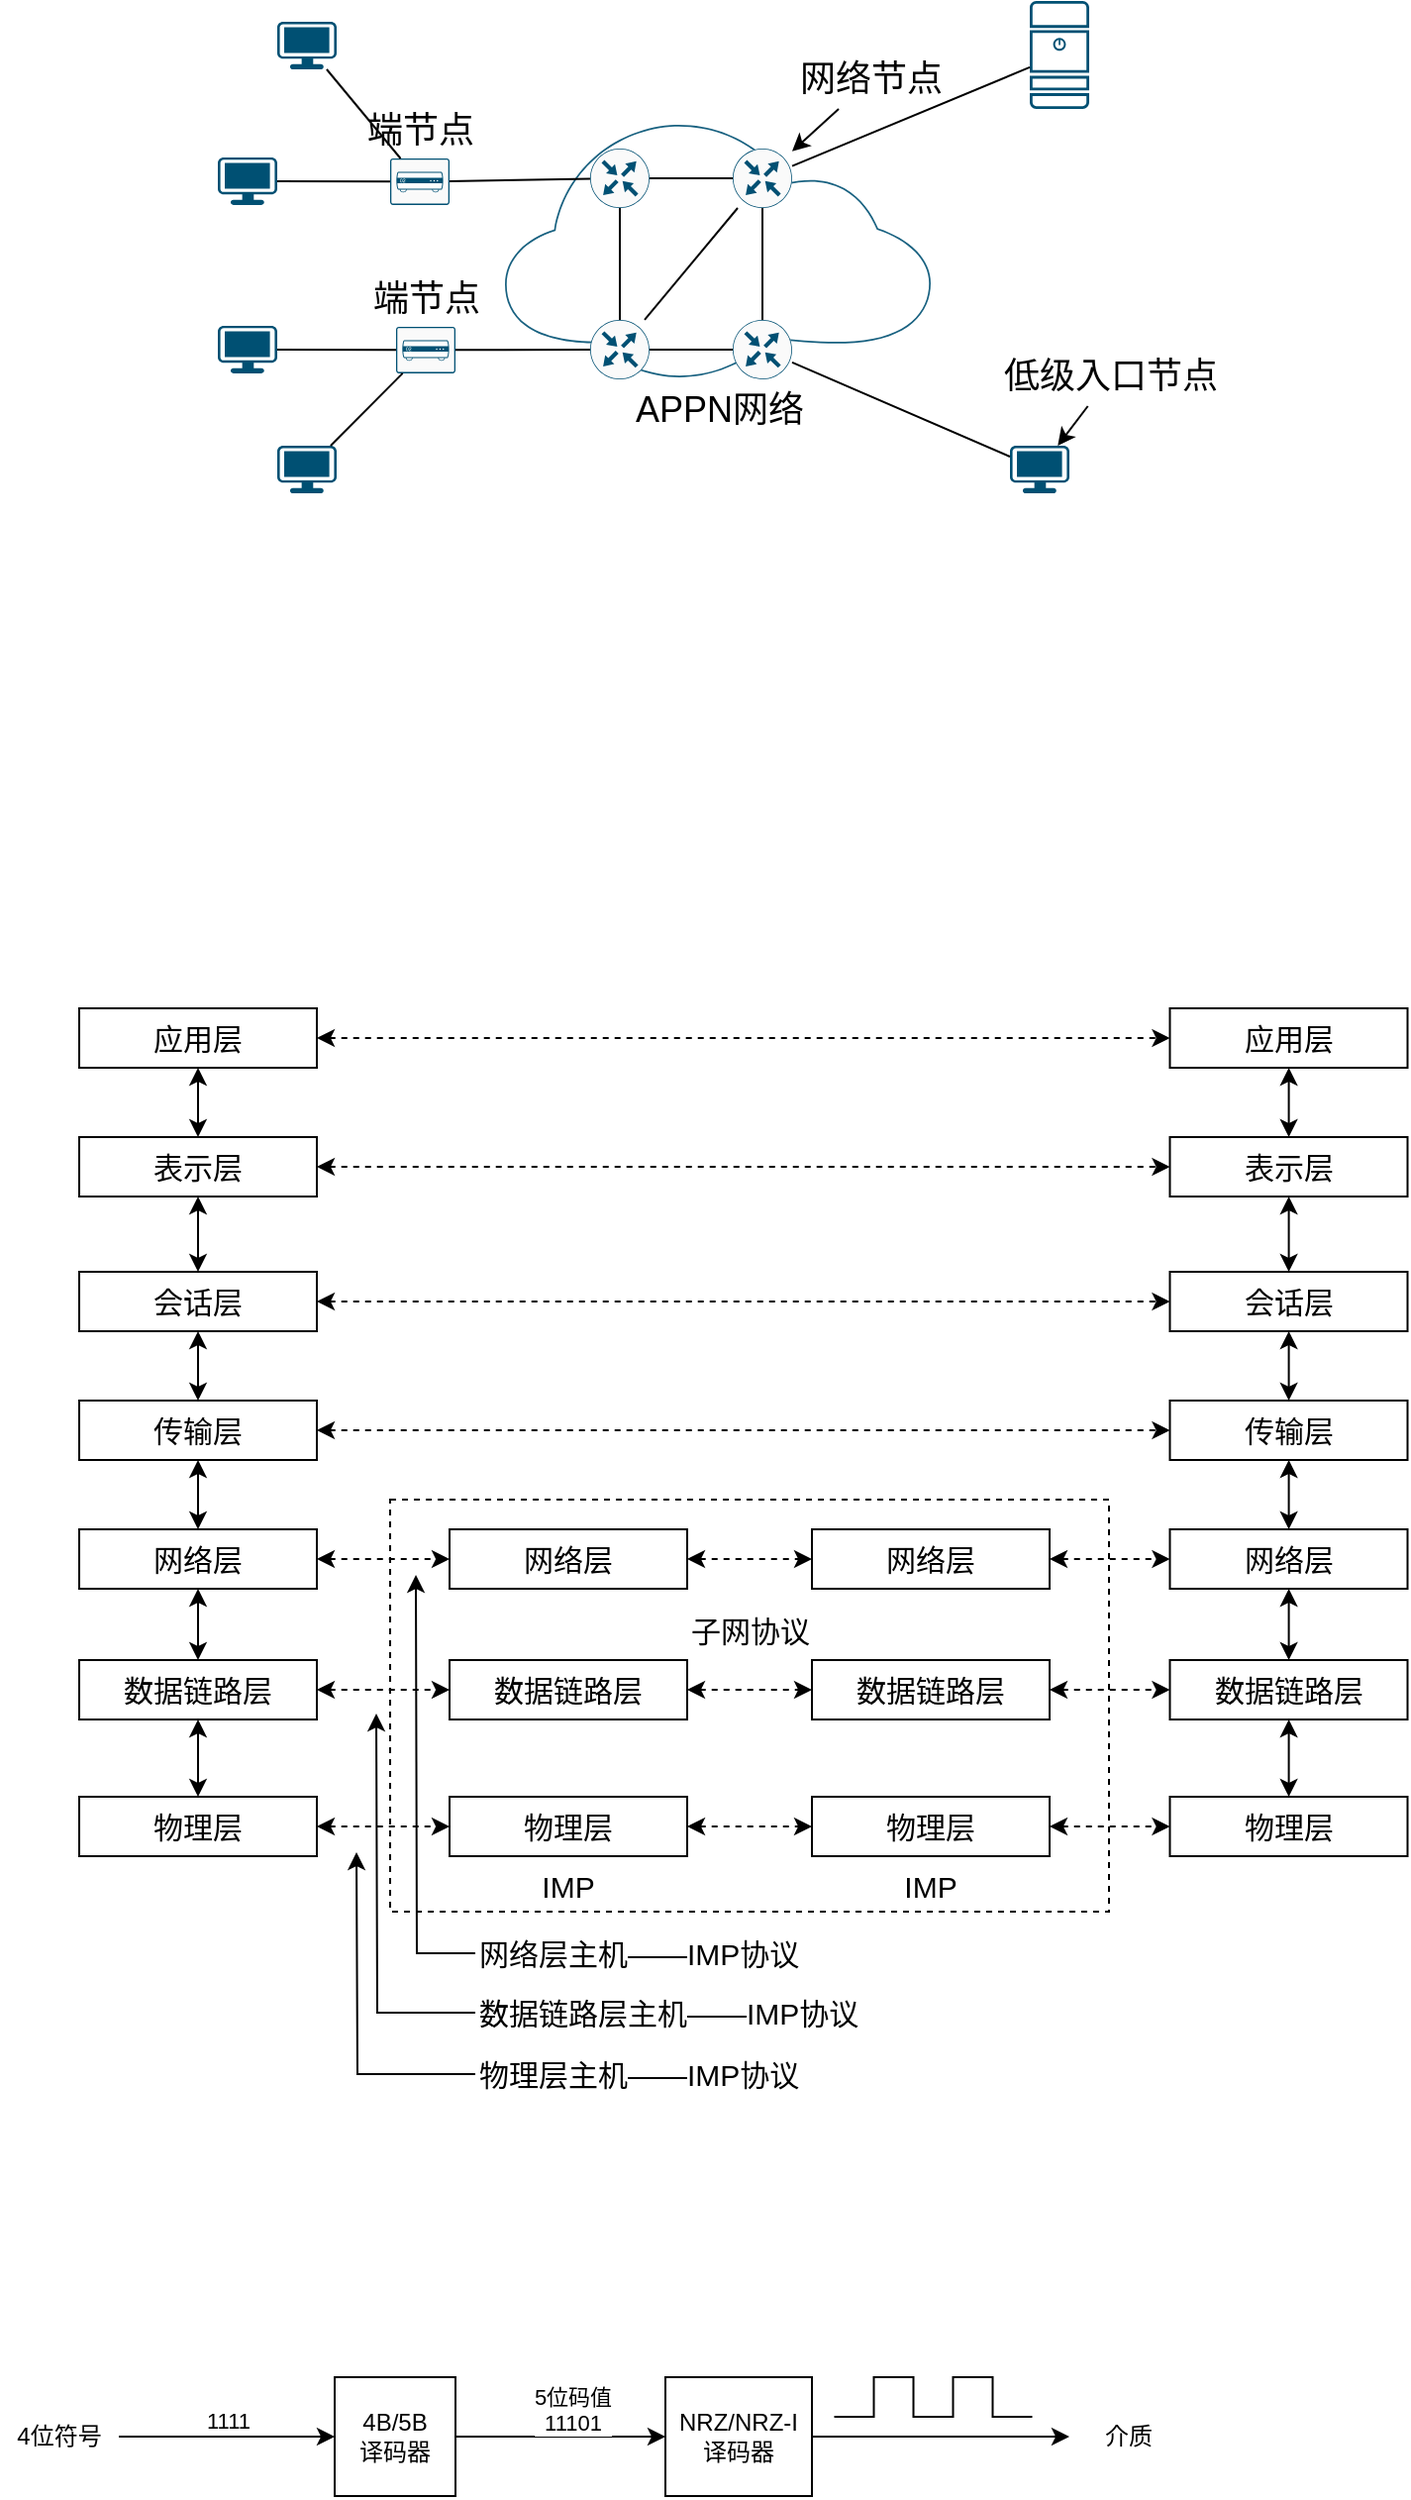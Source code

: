 <mxfile version="24.3.0" type="github">
  <diagram name="第 1 页" id="S_mht7xTaztyxqpTUcof">
    <mxGraphModel dx="1426" dy="793" grid="1" gridSize="10" guides="1" tooltips="1" connect="1" arrows="1" fold="1" page="1" pageScale="1" pageWidth="827" pageHeight="1169" math="0" shadow="0">
      <root>
        <mxCell id="0" />
        <mxCell id="1" parent="0" />
        <mxCell id="uHmtxuGX4nfNJGAG64Zc-79" value="" style="rounded=0;whiteSpace=wrap;html=1;fillColor=none;labelPosition=center;verticalLabelPosition=middle;align=center;verticalAlign=middle;dashed=1;fontSize=15;" parent="1" vertex="1">
          <mxGeometry x="247" y="802" width="363" height="208" as="geometry" />
        </mxCell>
        <mxCell id="uHmtxuGX4nfNJGAG64Zc-5" value="APPN网络" style="points=[[0,0.64,0],[0.2,0.15,0],[0.4,0.01,0],[0.79,0.25,0],[1,0.65,0],[0.8,0.86,0],[0.41,1,0],[0.16,0.86,0]];verticalLabelPosition=bottom;sketch=0;html=1;verticalAlign=top;aspect=fixed;align=center;pointerEvents=1;shape=mxgraph.cisco19.cloud;fillColor=#186180;strokeColor=none;fontSize=18;" parent="1" vertex="1">
          <mxGeometry x="305" y="106.45" width="215" height="129" as="geometry" />
        </mxCell>
        <mxCell id="uHmtxuGX4nfNJGAG64Zc-6" value="" style="points=[[0.03,0.03,0],[0.5,0,0],[0.97,0.03,0],[1,0.4,0],[0.97,0.745,0],[0.5,1,0],[0.03,0.745,0],[0,0.4,0]];verticalLabelPosition=bottom;sketch=0;html=1;verticalAlign=top;aspect=fixed;align=center;pointerEvents=1;shape=mxgraph.cisco19.workstation;fillColor=#005073;strokeColor=none;" parent="1" vertex="1">
          <mxGeometry x="190" y="56" width="30" height="24" as="geometry" />
        </mxCell>
        <mxCell id="uHmtxuGX4nfNJGAG64Zc-7" value="" style="points=[[0.03,0.03,0],[0.5,0,0],[0.97,0.03,0],[1,0.4,0],[0.97,0.745,0],[0.5,1,0],[0.03,0.745,0],[0,0.4,0]];verticalLabelPosition=bottom;sketch=0;html=1;verticalAlign=top;aspect=fixed;align=center;pointerEvents=1;shape=mxgraph.cisco19.workstation;fillColor=#005073;strokeColor=none;" parent="1" vertex="1">
          <mxGeometry x="160" y="124.45" width="30" height="24" as="geometry" />
        </mxCell>
        <mxCell id="uHmtxuGX4nfNJGAG64Zc-8" value="" style="sketch=0;points=[[0.5,0,0],[1,0.5,0],[0.5,1,0],[0,0.5,0],[0.145,0.145,0],[0.856,0.145,0],[0.855,0.856,0],[0.145,0.855,0]];verticalLabelPosition=bottom;html=1;verticalAlign=top;aspect=fixed;align=center;pointerEvents=1;shape=mxgraph.cisco19.rect;prIcon=router;fillColor=#FAFAFA;strokeColor=#005073;" parent="1" vertex="1">
          <mxGeometry x="348" y="120" width="30" height="30" as="geometry" />
        </mxCell>
        <mxCell id="uHmtxuGX4nfNJGAG64Zc-9" value="" style="sketch=0;points=[[0.5,0,0],[1,0.5,0],[0.5,1,0],[0,0.5,0],[0.145,0.145,0],[0.856,0.145,0],[0.855,0.856,0],[0.145,0.855,0]];verticalLabelPosition=bottom;html=1;verticalAlign=top;aspect=fixed;align=center;pointerEvents=1;shape=mxgraph.cisco19.rect;prIcon=router;fillColor=#FAFAFA;strokeColor=#005073;" parent="1" vertex="1">
          <mxGeometry x="348" y="206.45" width="30" height="30" as="geometry" />
        </mxCell>
        <mxCell id="uHmtxuGX4nfNJGAG64Zc-10" value="" style="sketch=0;points=[[0.5,0,0],[1,0.5,0],[0.5,1,0],[0,0.5,0],[0.145,0.145,0],[0.856,0.145,0],[0.855,0.856,0],[0.145,0.855,0]];verticalLabelPosition=bottom;html=1;verticalAlign=top;aspect=fixed;align=center;pointerEvents=1;shape=mxgraph.cisco19.rect;prIcon=router;fillColor=#FAFAFA;strokeColor=#005073;" parent="1" vertex="1">
          <mxGeometry x="420" y="120" width="30" height="30" as="geometry" />
        </mxCell>
        <mxCell id="uHmtxuGX4nfNJGAG64Zc-11" value="" style="sketch=0;points=[[0.5,0,0],[1,0.5,0],[0.5,1,0],[0,0.5,0],[0.145,0.145,0],[0.856,0.145,0],[0.855,0.856,0],[0.145,0.855,0]];verticalLabelPosition=bottom;html=1;verticalAlign=top;aspect=fixed;align=center;pointerEvents=1;shape=mxgraph.cisco19.rect;prIcon=router;fillColor=#FAFAFA;strokeColor=#005073;" parent="1" vertex="1">
          <mxGeometry x="420" y="206.45" width="30" height="30" as="geometry" />
        </mxCell>
        <mxCell id="uHmtxuGX4nfNJGAG64Zc-12" value="" style="sketch=0;points=[[0.015,0.015,0],[0.985,0.015,0],[0.985,0.985,0],[0.015,0.985,0],[0.25,0,0],[0.5,0,0],[0.75,0,0],[1,0.25,0],[1,0.5,0],[1,0.75,0],[0.75,1,0],[0.5,1,0],[0.25,1,0],[0,0.75,0],[0,0.5,0],[0,0.25,0]];verticalLabelPosition=bottom;html=1;verticalAlign=top;aspect=fixed;align=center;pointerEvents=1;shape=mxgraph.cisco19.server;fillColor=#005073;strokeColor=none;" parent="1" vertex="1">
          <mxGeometry x="570" y="45.46" width="30" height="54.54" as="geometry" />
        </mxCell>
        <mxCell id="uHmtxuGX4nfNJGAG64Zc-13" value="&lt;font style=&quot;font-size: 18px;&quot;&gt;端节点&lt;/font&gt;" style="sketch=0;points=[[0.015,0.015,0],[0.985,0.015,0],[0.985,0.985,0],[0.015,0.985,0],[0.25,0,0],[0.5,0,0],[0.75,0,0],[1,0.25,0],[1,0.5,0],[1,0.75,0],[0.75,1,0],[0.5,1,0],[0.25,1,0],[0,0.75,0],[0,0.5,0],[0,0.25,0]];verticalLabelPosition=top;html=1;verticalAlign=bottom;aspect=fixed;align=center;pointerEvents=1;shape=mxgraph.cisco19.rect;prIcon=set_top;fillColor=#FAFAFA;strokeColor=#005073;labelPosition=center;" parent="1" vertex="1">
          <mxGeometry x="247" y="125" width="30" height="23.45" as="geometry" />
        </mxCell>
        <mxCell id="uHmtxuGX4nfNJGAG64Zc-14" value="端节点" style="sketch=0;points=[[0.015,0.015,0],[0.985,0.015,0],[0.985,0.985,0],[0.015,0.985,0],[0.25,0,0],[0.5,0,0],[0.75,0,0],[1,0.25,0],[1,0.5,0],[1,0.75,0],[0.75,1,0],[0.5,1,0],[0.25,1,0],[0,0.75,0],[0,0.5,0],[0,0.25,0]];verticalLabelPosition=top;html=1;verticalAlign=bottom;aspect=fixed;align=center;pointerEvents=1;shape=mxgraph.cisco19.rect;prIcon=set_top;fillColor=#FAFAFA;strokeColor=#005073;labelPosition=center;fontSize=18;" parent="1" vertex="1">
          <mxGeometry x="250" y="210" width="30" height="23.45" as="geometry" />
        </mxCell>
        <mxCell id="uHmtxuGX4nfNJGAG64Zc-15" value="" style="points=[[0.03,0.03,0],[0.5,0,0],[0.97,0.03,0],[1,0.4,0],[0.97,0.745,0],[0.5,1,0],[0.03,0.745,0],[0,0.4,0]];verticalLabelPosition=bottom;sketch=0;html=1;verticalAlign=top;aspect=fixed;align=center;pointerEvents=1;shape=mxgraph.cisco19.workstation;fillColor=#005073;strokeColor=none;" parent="1" vertex="1">
          <mxGeometry x="190" y="270" width="30" height="24" as="geometry" />
        </mxCell>
        <mxCell id="uHmtxuGX4nfNJGAG64Zc-16" value="" style="points=[[0.03,0.03,0],[0.5,0,0],[0.97,0.03,0],[1,0.4,0],[0.97,0.745,0],[0.5,1,0],[0.03,0.745,0],[0,0.4,0]];verticalLabelPosition=bottom;sketch=0;html=1;verticalAlign=top;aspect=fixed;align=center;pointerEvents=1;shape=mxgraph.cisco19.workstation;fillColor=#005073;strokeColor=none;" parent="1" vertex="1">
          <mxGeometry x="160" y="209.45" width="30" height="24" as="geometry" />
        </mxCell>
        <mxCell id="uHmtxuGX4nfNJGAG64Zc-17" value="" style="points=[[0.03,0.03,0],[0.5,0,0],[0.97,0.03,0],[1,0.4,0],[0.97,0.745,0],[0.5,1,0],[0.03,0.745,0],[0,0.4,0]];verticalLabelPosition=bottom;sketch=0;html=1;verticalAlign=top;aspect=fixed;align=center;pointerEvents=1;shape=mxgraph.cisco19.workstation;fillColor=#005073;strokeColor=none;" parent="1" vertex="1">
          <mxGeometry x="560" y="270" width="30" height="24" as="geometry" />
        </mxCell>
        <mxCell id="uHmtxuGX4nfNJGAG64Zc-19" value="" style="endArrow=none;html=1;rounded=0;" parent="1" source="uHmtxuGX4nfNJGAG64Zc-11" target="uHmtxuGX4nfNJGAG64Zc-17" edge="1">
          <mxGeometry width="50" height="50" relative="1" as="geometry">
            <mxPoint x="617" y="410" as="sourcePoint" />
            <mxPoint x="667" y="360" as="targetPoint" />
          </mxGeometry>
        </mxCell>
        <mxCell id="uHmtxuGX4nfNJGAG64Zc-20" value="" style="endArrow=none;html=1;rounded=0;" parent="1" source="uHmtxuGX4nfNJGAG64Zc-9" target="uHmtxuGX4nfNJGAG64Zc-8" edge="1">
          <mxGeometry width="50" height="50" relative="1" as="geometry">
            <mxPoint x="397" y="270" as="sourcePoint" />
            <mxPoint x="447" y="220" as="targetPoint" />
          </mxGeometry>
        </mxCell>
        <mxCell id="uHmtxuGX4nfNJGAG64Zc-22" value="" style="endArrow=none;html=1;rounded=0;" parent="1" source="uHmtxuGX4nfNJGAG64Zc-8" target="uHmtxuGX4nfNJGAG64Zc-10" edge="1">
          <mxGeometry width="50" height="50" relative="1" as="geometry">
            <mxPoint x="397" y="270" as="sourcePoint" />
            <mxPoint x="447" y="220" as="targetPoint" />
          </mxGeometry>
        </mxCell>
        <mxCell id="uHmtxuGX4nfNJGAG64Zc-23" value="" style="endArrow=none;html=1;rounded=0;" parent="1" source="uHmtxuGX4nfNJGAG64Zc-10" target="uHmtxuGX4nfNJGAG64Zc-11" edge="1">
          <mxGeometry width="50" height="50" relative="1" as="geometry">
            <mxPoint x="397" y="270" as="sourcePoint" />
            <mxPoint x="447" y="220" as="targetPoint" />
          </mxGeometry>
        </mxCell>
        <mxCell id="uHmtxuGX4nfNJGAG64Zc-24" value="" style="endArrow=none;html=1;rounded=0;" parent="1" source="uHmtxuGX4nfNJGAG64Zc-9" target="uHmtxuGX4nfNJGAG64Zc-10" edge="1">
          <mxGeometry width="50" height="50" relative="1" as="geometry">
            <mxPoint x="397" y="270" as="sourcePoint" />
            <mxPoint x="447" y="220" as="targetPoint" />
          </mxGeometry>
        </mxCell>
        <mxCell id="uHmtxuGX4nfNJGAG64Zc-25" value="" style="endArrow=none;html=1;rounded=0;" parent="1" source="uHmtxuGX4nfNJGAG64Zc-9" target="uHmtxuGX4nfNJGAG64Zc-11" edge="1">
          <mxGeometry width="50" height="50" relative="1" as="geometry">
            <mxPoint x="397" y="270" as="sourcePoint" />
            <mxPoint x="447" y="220" as="targetPoint" />
          </mxGeometry>
        </mxCell>
        <mxCell id="uHmtxuGX4nfNJGAG64Zc-26" value="" style="endArrow=none;html=1;rounded=0;" parent="1" source="uHmtxuGX4nfNJGAG64Zc-13" target="uHmtxuGX4nfNJGAG64Zc-8" edge="1">
          <mxGeometry width="50" height="50" relative="1" as="geometry">
            <mxPoint x="397" y="270" as="sourcePoint" />
            <mxPoint x="447" y="220" as="targetPoint" />
          </mxGeometry>
        </mxCell>
        <mxCell id="uHmtxuGX4nfNJGAG64Zc-27" value="" style="endArrow=none;html=1;rounded=0;" parent="1" source="uHmtxuGX4nfNJGAG64Zc-14" target="uHmtxuGX4nfNJGAG64Zc-9" edge="1">
          <mxGeometry width="50" height="50" relative="1" as="geometry">
            <mxPoint x="397" y="270" as="sourcePoint" />
            <mxPoint x="447" y="220" as="targetPoint" />
          </mxGeometry>
        </mxCell>
        <mxCell id="uHmtxuGX4nfNJGAG64Zc-28" value="" style="endArrow=none;html=1;rounded=0;" parent="1" source="uHmtxuGX4nfNJGAG64Zc-12" target="uHmtxuGX4nfNJGAG64Zc-10" edge="1">
          <mxGeometry width="50" height="50" relative="1" as="geometry">
            <mxPoint x="397" y="270" as="sourcePoint" />
            <mxPoint x="447" y="220" as="targetPoint" />
          </mxGeometry>
        </mxCell>
        <mxCell id="uHmtxuGX4nfNJGAG64Zc-29" value="" style="endArrow=none;html=1;rounded=0;" parent="1" source="uHmtxuGX4nfNJGAG64Zc-16" target="uHmtxuGX4nfNJGAG64Zc-14" edge="1">
          <mxGeometry width="50" height="50" relative="1" as="geometry">
            <mxPoint x="397" y="270" as="sourcePoint" />
            <mxPoint x="447" y="220" as="targetPoint" />
          </mxGeometry>
        </mxCell>
        <mxCell id="uHmtxuGX4nfNJGAG64Zc-30" value="" style="endArrow=none;html=1;rounded=0;" parent="1" source="uHmtxuGX4nfNJGAG64Zc-15" target="uHmtxuGX4nfNJGAG64Zc-14" edge="1">
          <mxGeometry width="50" height="50" relative="1" as="geometry">
            <mxPoint x="397" y="270" as="sourcePoint" />
            <mxPoint x="447" y="220" as="targetPoint" />
          </mxGeometry>
        </mxCell>
        <mxCell id="uHmtxuGX4nfNJGAG64Zc-31" value="" style="endArrow=none;html=1;rounded=0;" parent="1" source="uHmtxuGX4nfNJGAG64Zc-7" target="uHmtxuGX4nfNJGAG64Zc-13" edge="1">
          <mxGeometry width="50" height="50" relative="1" as="geometry">
            <mxPoint x="397" y="270" as="sourcePoint" />
            <mxPoint x="447" y="220" as="targetPoint" />
          </mxGeometry>
        </mxCell>
        <mxCell id="uHmtxuGX4nfNJGAG64Zc-32" value="" style="endArrow=none;html=1;rounded=0;" parent="1" source="uHmtxuGX4nfNJGAG64Zc-6" target="uHmtxuGX4nfNJGAG64Zc-13" edge="1">
          <mxGeometry width="50" height="50" relative="1" as="geometry">
            <mxPoint x="397" y="270" as="sourcePoint" />
            <mxPoint x="447" y="220" as="targetPoint" />
          </mxGeometry>
        </mxCell>
        <mxCell id="uHmtxuGX4nfNJGAG64Zc-33" value="" style="endArrow=classic;html=1;rounded=0;" parent="1" source="uHmtxuGX4nfNJGAG64Zc-36" target="uHmtxuGX4nfNJGAG64Zc-17" edge="1">
          <mxGeometry width="50" height="50" relative="1" as="geometry">
            <mxPoint x="575.25" y="210" as="sourcePoint" />
            <mxPoint x="621.25" y="140" as="targetPoint" />
          </mxGeometry>
        </mxCell>
        <mxCell id="uHmtxuGX4nfNJGAG64Zc-36" value="&lt;span style=&quot;font-size: 18px; text-wrap: nowrap; background-color: rgb(255, 255, 255);&quot;&gt;低级入口节点&lt;/span&gt;" style="text;html=1;align=center;verticalAlign=middle;whiteSpace=wrap;rounded=0;fontSize=18;" parent="1" vertex="1">
          <mxGeometry x="580.75" y="220" width="60" height="30" as="geometry" />
        </mxCell>
        <mxCell id="uHmtxuGX4nfNJGAG64Zc-37" value="" style="endArrow=classic;html=1;rounded=0;" parent="1" source="uHmtxuGX4nfNJGAG64Zc-38" target="uHmtxuGX4nfNJGAG64Zc-10" edge="1">
          <mxGeometry width="50" height="50" relative="1" as="geometry">
            <mxPoint x="532.25" y="120" as="sourcePoint" />
            <mxPoint x="542.25" y="180" as="targetPoint" />
          </mxGeometry>
        </mxCell>
        <mxCell id="uHmtxuGX4nfNJGAG64Zc-38" value="&lt;span style=&quot;font-size: 18px; text-wrap: nowrap; background-color: rgb(255, 255, 255);&quot;&gt;网络节点&lt;/span&gt;" style="text;html=1;align=center;verticalAlign=middle;whiteSpace=wrap;rounded=0;fontSize=18;" parent="1" vertex="1">
          <mxGeometry x="460" y="70" width="60" height="30" as="geometry" />
        </mxCell>
        <mxCell id="uHmtxuGX4nfNJGAG64Zc-47" style="edgeStyle=orthogonalEdgeStyle;rounded=0;orthogonalLoop=1;jettySize=auto;html=1;startArrow=classic;startFill=1;fontSize=15;" parent="1" source="uHmtxuGX4nfNJGAG64Zc-40" target="uHmtxuGX4nfNJGAG64Zc-46" edge="1">
          <mxGeometry relative="1" as="geometry" />
        </mxCell>
        <mxCell id="uHmtxuGX4nfNJGAG64Zc-68" style="edgeStyle=orthogonalEdgeStyle;rounded=0;orthogonalLoop=1;jettySize=auto;html=1;dashed=1;startArrow=classic;startFill=1;fontSize=15;" parent="1" source="uHmtxuGX4nfNJGAG64Zc-40" target="uHmtxuGX4nfNJGAG64Zc-55" edge="1">
          <mxGeometry relative="1" as="geometry" />
        </mxCell>
        <mxCell id="uHmtxuGX4nfNJGAG64Zc-40" value="应用层" style="rounded=0;whiteSpace=wrap;html=1;fontSize=15;" parent="1" vertex="1">
          <mxGeometry x="90" y="554" width="120" height="30" as="geometry" />
        </mxCell>
        <mxCell id="uHmtxuGX4nfNJGAG64Zc-83" style="edgeStyle=orthogonalEdgeStyle;rounded=0;orthogonalLoop=1;jettySize=auto;html=1;dashed=1;startArrow=classic;startFill=1;fontSize=15;" parent="1" source="uHmtxuGX4nfNJGAG64Zc-41" target="uHmtxuGX4nfNJGAG64Zc-77" edge="1">
          <mxGeometry relative="1" as="geometry" />
        </mxCell>
        <mxCell id="uHmtxuGX4nfNJGAG64Zc-41" value="物理层" style="rounded=0;whiteSpace=wrap;html=1;fontSize=15;" parent="1" vertex="1">
          <mxGeometry x="90" y="952" width="120" height="30" as="geometry" />
        </mxCell>
        <mxCell id="uHmtxuGX4nfNJGAG64Zc-52" style="edgeStyle=orthogonalEdgeStyle;rounded=0;orthogonalLoop=1;jettySize=auto;html=1;startArrow=classic;startFill=1;fontSize=15;" parent="1" source="uHmtxuGX4nfNJGAG64Zc-42" target="uHmtxuGX4nfNJGAG64Zc-41" edge="1">
          <mxGeometry relative="1" as="geometry" />
        </mxCell>
        <mxCell id="uHmtxuGX4nfNJGAG64Zc-80" style="edgeStyle=orthogonalEdgeStyle;rounded=0;orthogonalLoop=1;jettySize=auto;html=1;dashed=1;startArrow=classic;startFill=1;fontSize=15;" parent="1" source="uHmtxuGX4nfNJGAG64Zc-42" target="uHmtxuGX4nfNJGAG64Zc-75" edge="1">
          <mxGeometry relative="1" as="geometry" />
        </mxCell>
        <mxCell id="uHmtxuGX4nfNJGAG64Zc-42" value="数据链路层" style="rounded=0;whiteSpace=wrap;html=1;fontSize=15;" parent="1" vertex="1">
          <mxGeometry x="90" y="883" width="120" height="30" as="geometry" />
        </mxCell>
        <mxCell id="uHmtxuGX4nfNJGAG64Zc-51" style="edgeStyle=orthogonalEdgeStyle;rounded=0;orthogonalLoop=1;jettySize=auto;html=1;startArrow=classic;startFill=1;fontSize=15;" parent="1" source="uHmtxuGX4nfNJGAG64Zc-43" target="uHmtxuGX4nfNJGAG64Zc-42" edge="1">
          <mxGeometry relative="1" as="geometry" />
        </mxCell>
        <mxCell id="uHmtxuGX4nfNJGAG64Zc-86" value="" style="edgeStyle=orthogonalEdgeStyle;rounded=0;orthogonalLoop=1;jettySize=auto;html=1;dashed=1;startArrow=classic;startFill=1;fontSize=15;" parent="1" source="uHmtxuGX4nfNJGAG64Zc-43" target="uHmtxuGX4nfNJGAG64Zc-73" edge="1">
          <mxGeometry relative="1" as="geometry" />
        </mxCell>
        <mxCell id="uHmtxuGX4nfNJGAG64Zc-43" value="网络层" style="rounded=0;whiteSpace=wrap;html=1;fontSize=15;" parent="1" vertex="1">
          <mxGeometry x="90" y="817" width="120" height="30" as="geometry" />
        </mxCell>
        <mxCell id="uHmtxuGX4nfNJGAG64Zc-49" style="edgeStyle=orthogonalEdgeStyle;rounded=0;orthogonalLoop=1;jettySize=auto;html=1;startArrow=classic;startFill=1;fontSize=15;" parent="1" source="uHmtxuGX4nfNJGAG64Zc-44" target="uHmtxuGX4nfNJGAG64Zc-45" edge="1">
          <mxGeometry relative="1" as="geometry" />
        </mxCell>
        <mxCell id="uHmtxuGX4nfNJGAG64Zc-50" style="edgeStyle=orthogonalEdgeStyle;rounded=0;orthogonalLoop=1;jettySize=auto;html=1;startArrow=classic;startFill=1;fontSize=15;" parent="1" source="uHmtxuGX4nfNJGAG64Zc-44" target="uHmtxuGX4nfNJGAG64Zc-43" edge="1">
          <mxGeometry relative="1" as="geometry" />
        </mxCell>
        <mxCell id="uHmtxuGX4nfNJGAG64Zc-71" style="edgeStyle=orthogonalEdgeStyle;rounded=0;orthogonalLoop=1;jettySize=auto;html=1;dashed=1;startArrow=classic;startFill=1;fontSize=15;" parent="1" source="uHmtxuGX4nfNJGAG64Zc-44" target="uHmtxuGX4nfNJGAG64Zc-63" edge="1">
          <mxGeometry relative="1" as="geometry" />
        </mxCell>
        <mxCell id="uHmtxuGX4nfNJGAG64Zc-44" value="传输层" style="rounded=0;whiteSpace=wrap;html=1;fontSize=15;" parent="1" vertex="1">
          <mxGeometry x="90" y="752" width="120" height="30" as="geometry" />
        </mxCell>
        <mxCell id="uHmtxuGX4nfNJGAG64Zc-70" style="edgeStyle=orthogonalEdgeStyle;rounded=0;orthogonalLoop=1;jettySize=auto;html=1;dashed=1;startArrow=classic;startFill=1;fontSize=15;" parent="1" source="uHmtxuGX4nfNJGAG64Zc-45" target="uHmtxuGX4nfNJGAG64Zc-64" edge="1">
          <mxGeometry relative="1" as="geometry" />
        </mxCell>
        <mxCell id="uHmtxuGX4nfNJGAG64Zc-45" value="会话层" style="rounded=0;whiteSpace=wrap;html=1;fontSize=15;" parent="1" vertex="1">
          <mxGeometry x="90" y="687" width="120" height="30" as="geometry" />
        </mxCell>
        <mxCell id="uHmtxuGX4nfNJGAG64Zc-48" style="edgeStyle=orthogonalEdgeStyle;rounded=0;orthogonalLoop=1;jettySize=auto;html=1;startArrow=classic;startFill=1;fontSize=15;" parent="1" source="uHmtxuGX4nfNJGAG64Zc-46" target="uHmtxuGX4nfNJGAG64Zc-45" edge="1">
          <mxGeometry relative="1" as="geometry" />
        </mxCell>
        <mxCell id="uHmtxuGX4nfNJGAG64Zc-69" style="edgeStyle=orthogonalEdgeStyle;rounded=0;orthogonalLoop=1;jettySize=auto;html=1;dashed=1;startArrow=classic;startFill=1;fontSize=15;" parent="1" source="uHmtxuGX4nfNJGAG64Zc-46" target="uHmtxuGX4nfNJGAG64Zc-66" edge="1">
          <mxGeometry relative="1" as="geometry" />
        </mxCell>
        <mxCell id="uHmtxuGX4nfNJGAG64Zc-46" value="表示层" style="rounded=0;whiteSpace=wrap;html=1;fontSize=15;" parent="1" vertex="1">
          <mxGeometry x="90" y="619" width="120" height="30" as="geometry" />
        </mxCell>
        <mxCell id="uHmtxuGX4nfNJGAG64Zc-54" style="edgeStyle=orthogonalEdgeStyle;rounded=0;orthogonalLoop=1;jettySize=auto;html=1;startArrow=classic;startFill=1;fontSize=15;" parent="1" source="uHmtxuGX4nfNJGAG64Zc-55" target="uHmtxuGX4nfNJGAG64Zc-66" edge="1">
          <mxGeometry relative="1" as="geometry" />
        </mxCell>
        <mxCell id="uHmtxuGX4nfNJGAG64Zc-55" value="应用层" style="rounded=0;whiteSpace=wrap;html=1;fontSize=15;" parent="1" vertex="1">
          <mxGeometry x="640.75" y="554" width="120" height="30" as="geometry" />
        </mxCell>
        <mxCell id="uHmtxuGX4nfNJGAG64Zc-56" value="物理层" style="rounded=0;whiteSpace=wrap;html=1;fontSize=15;" parent="1" vertex="1">
          <mxGeometry x="640.75" y="952" width="120" height="30" as="geometry" />
        </mxCell>
        <mxCell id="uHmtxuGX4nfNJGAG64Zc-57" style="edgeStyle=orthogonalEdgeStyle;rounded=0;orthogonalLoop=1;jettySize=auto;html=1;startArrow=classic;startFill=1;fontSize=15;" parent="1" source="uHmtxuGX4nfNJGAG64Zc-58" target="uHmtxuGX4nfNJGAG64Zc-56" edge="1">
          <mxGeometry relative="1" as="geometry" />
        </mxCell>
        <mxCell id="uHmtxuGX4nfNJGAG64Zc-58" value="数据链路层" style="rounded=0;whiteSpace=wrap;html=1;fontSize=15;" parent="1" vertex="1">
          <mxGeometry x="640.75" y="883" width="120" height="30" as="geometry" />
        </mxCell>
        <mxCell id="uHmtxuGX4nfNJGAG64Zc-59" style="edgeStyle=orthogonalEdgeStyle;rounded=0;orthogonalLoop=1;jettySize=auto;html=1;startArrow=classic;startFill=1;fontSize=15;" parent="1" source="uHmtxuGX4nfNJGAG64Zc-60" target="uHmtxuGX4nfNJGAG64Zc-58" edge="1">
          <mxGeometry relative="1" as="geometry" />
        </mxCell>
        <mxCell id="uHmtxuGX4nfNJGAG64Zc-60" value="网络层" style="rounded=0;whiteSpace=wrap;html=1;fontSize=15;" parent="1" vertex="1">
          <mxGeometry x="640.75" y="817" width="120" height="30" as="geometry" />
        </mxCell>
        <mxCell id="uHmtxuGX4nfNJGAG64Zc-61" style="edgeStyle=orthogonalEdgeStyle;rounded=0;orthogonalLoop=1;jettySize=auto;html=1;startArrow=classic;startFill=1;fontSize=15;" parent="1" source="uHmtxuGX4nfNJGAG64Zc-63" target="uHmtxuGX4nfNJGAG64Zc-64" edge="1">
          <mxGeometry relative="1" as="geometry" />
        </mxCell>
        <mxCell id="uHmtxuGX4nfNJGAG64Zc-62" style="edgeStyle=orthogonalEdgeStyle;rounded=0;orthogonalLoop=1;jettySize=auto;html=1;startArrow=classic;startFill=1;fontSize=15;" parent="1" source="uHmtxuGX4nfNJGAG64Zc-63" target="uHmtxuGX4nfNJGAG64Zc-60" edge="1">
          <mxGeometry relative="1" as="geometry" />
        </mxCell>
        <mxCell id="uHmtxuGX4nfNJGAG64Zc-63" value="传输层" style="rounded=0;whiteSpace=wrap;html=1;fontSize=15;" parent="1" vertex="1">
          <mxGeometry x="640.75" y="752" width="120" height="30" as="geometry" />
        </mxCell>
        <mxCell id="uHmtxuGX4nfNJGAG64Zc-64" value="会话层" style="rounded=0;whiteSpace=wrap;html=1;fontSize=15;" parent="1" vertex="1">
          <mxGeometry x="640.75" y="687" width="120" height="30" as="geometry" />
        </mxCell>
        <mxCell id="uHmtxuGX4nfNJGAG64Zc-65" style="edgeStyle=orthogonalEdgeStyle;rounded=0;orthogonalLoop=1;jettySize=auto;html=1;startArrow=classic;startFill=1;fontSize=15;" parent="1" source="uHmtxuGX4nfNJGAG64Zc-66" target="uHmtxuGX4nfNJGAG64Zc-64" edge="1">
          <mxGeometry relative="1" as="geometry" />
        </mxCell>
        <mxCell id="uHmtxuGX4nfNJGAG64Zc-66" value="表示层" style="rounded=0;whiteSpace=wrap;html=1;fontSize=15;" parent="1" vertex="1">
          <mxGeometry x="640.75" y="619" width="120" height="30" as="geometry" />
        </mxCell>
        <mxCell id="uHmtxuGX4nfNJGAG64Zc-87" value="" style="edgeStyle=orthogonalEdgeStyle;rounded=0;orthogonalLoop=1;jettySize=auto;html=1;dashed=1;startArrow=classic;startFill=1;fontSize=15;" parent="1" source="uHmtxuGX4nfNJGAG64Zc-73" target="uHmtxuGX4nfNJGAG64Zc-74" edge="1">
          <mxGeometry relative="1" as="geometry" />
        </mxCell>
        <mxCell id="uHmtxuGX4nfNJGAG64Zc-73" value="网络层" style="rounded=0;whiteSpace=wrap;html=1;fontSize=15;" parent="1" vertex="1">
          <mxGeometry x="277" y="817" width="120" height="30" as="geometry" />
        </mxCell>
        <mxCell id="uHmtxuGX4nfNJGAG64Zc-88" value="" style="edgeStyle=orthogonalEdgeStyle;rounded=0;orthogonalLoop=1;jettySize=auto;html=1;dashed=1;startArrow=classic;startFill=1;fontSize=15;" parent="1" source="uHmtxuGX4nfNJGAG64Zc-74" target="uHmtxuGX4nfNJGAG64Zc-60" edge="1">
          <mxGeometry relative="1" as="geometry" />
        </mxCell>
        <mxCell id="uHmtxuGX4nfNJGAG64Zc-74" value="网络层" style="rounded=0;whiteSpace=wrap;html=1;fontSize=15;" parent="1" vertex="1">
          <mxGeometry x="460" y="817" width="120" height="30" as="geometry" />
        </mxCell>
        <mxCell id="uHmtxuGX4nfNJGAG64Zc-81" style="edgeStyle=orthogonalEdgeStyle;rounded=0;orthogonalLoop=1;jettySize=auto;html=1;dashed=1;startArrow=classic;startFill=1;fontSize=15;" parent="1" source="uHmtxuGX4nfNJGAG64Zc-75" target="uHmtxuGX4nfNJGAG64Zc-76" edge="1">
          <mxGeometry relative="1" as="geometry" />
        </mxCell>
        <mxCell id="uHmtxuGX4nfNJGAG64Zc-75" value="数据链路层" style="rounded=0;whiteSpace=wrap;html=1;fontSize=15;" parent="1" vertex="1">
          <mxGeometry x="277" y="883" width="120" height="30" as="geometry" />
        </mxCell>
        <mxCell id="uHmtxuGX4nfNJGAG64Zc-82" style="edgeStyle=orthogonalEdgeStyle;rounded=0;orthogonalLoop=1;jettySize=auto;html=1;dashed=1;startArrow=classic;startFill=1;fontSize=15;" parent="1" source="uHmtxuGX4nfNJGAG64Zc-76" target="uHmtxuGX4nfNJGAG64Zc-58" edge="1">
          <mxGeometry relative="1" as="geometry" />
        </mxCell>
        <mxCell id="uHmtxuGX4nfNJGAG64Zc-76" value="数据链路层" style="rounded=0;whiteSpace=wrap;html=1;fontSize=15;" parent="1" vertex="1">
          <mxGeometry x="460" y="883" width="120" height="30" as="geometry" />
        </mxCell>
        <mxCell id="uHmtxuGX4nfNJGAG64Zc-84" style="edgeStyle=orthogonalEdgeStyle;rounded=0;orthogonalLoop=1;jettySize=auto;html=1;dashed=1;startArrow=classic;startFill=1;fontSize=15;" parent="1" source="uHmtxuGX4nfNJGAG64Zc-77" target="uHmtxuGX4nfNJGAG64Zc-78" edge="1">
          <mxGeometry relative="1" as="geometry" />
        </mxCell>
        <mxCell id="uHmtxuGX4nfNJGAG64Zc-77" value="物理层" style="rounded=0;whiteSpace=wrap;html=1;fontSize=15;" parent="1" vertex="1">
          <mxGeometry x="277" y="952" width="120" height="30" as="geometry" />
        </mxCell>
        <mxCell id="uHmtxuGX4nfNJGAG64Zc-85" style="edgeStyle=orthogonalEdgeStyle;rounded=0;orthogonalLoop=1;jettySize=auto;html=1;dashed=1;startArrow=classic;startFill=1;fontSize=15;" parent="1" source="uHmtxuGX4nfNJGAG64Zc-78" target="uHmtxuGX4nfNJGAG64Zc-56" edge="1">
          <mxGeometry relative="1" as="geometry" />
        </mxCell>
        <mxCell id="uHmtxuGX4nfNJGAG64Zc-78" value="物理层" style="rounded=0;whiteSpace=wrap;html=1;fontSize=15;" parent="1" vertex="1">
          <mxGeometry x="460" y="952" width="120" height="30" as="geometry" />
        </mxCell>
        <mxCell id="uHmtxuGX4nfNJGAG64Zc-91" value="子网协议" style="text;html=1;align=center;verticalAlign=middle;whiteSpace=wrap;rounded=0;fontSize=15;" parent="1" vertex="1">
          <mxGeometry x="392.75" y="853" width="71.5" height="30" as="geometry" />
        </mxCell>
        <mxCell id="uHmtxuGX4nfNJGAG64Zc-92" value="IMP" style="text;html=1;align=center;verticalAlign=middle;whiteSpace=wrap;rounded=0;fontSize=15;" parent="1" vertex="1">
          <mxGeometry x="307" y="982" width="60" height="30" as="geometry" />
        </mxCell>
        <mxCell id="uHmtxuGX4nfNJGAG64Zc-93" value="IMP" style="text;html=1;align=center;verticalAlign=middle;whiteSpace=wrap;rounded=0;fontSize=15;" parent="1" vertex="1">
          <mxGeometry x="490" y="982" width="60" height="30" as="geometry" />
        </mxCell>
        <mxCell id="uHmtxuGX4nfNJGAG64Zc-97" style="edgeStyle=orthogonalEdgeStyle;rounded=0;orthogonalLoop=1;jettySize=auto;html=1;fontSize=15;" parent="1" source="uHmtxuGX4nfNJGAG64Zc-94" edge="1">
          <mxGeometry relative="1" as="geometry">
            <mxPoint x="260" y="840" as="targetPoint" />
          </mxGeometry>
        </mxCell>
        <mxCell id="uHmtxuGX4nfNJGAG64Zc-94" value="网络层主机——IMP协议" style="text;html=1;align=left;verticalAlign=middle;whiteSpace=wrap;rounded=0;fontSize=15;" parent="1" vertex="1">
          <mxGeometry x="290" y="1016" width="170" height="30" as="geometry" />
        </mxCell>
        <mxCell id="uHmtxuGX4nfNJGAG64Zc-98" style="edgeStyle=orthogonalEdgeStyle;rounded=0;orthogonalLoop=1;jettySize=auto;html=1;fontSize=15;" parent="1" source="uHmtxuGX4nfNJGAG64Zc-95" edge="1">
          <mxGeometry relative="1" as="geometry">
            <mxPoint x="240" y="910" as="targetPoint" />
          </mxGeometry>
        </mxCell>
        <mxCell id="uHmtxuGX4nfNJGAG64Zc-95" value="数据链路层主机——IMP协议" style="text;html=1;align=left;verticalAlign=middle;whiteSpace=wrap;rounded=0;fontSize=15;" parent="1" vertex="1">
          <mxGeometry x="290" y="1046" width="200" height="30" as="geometry" />
        </mxCell>
        <mxCell id="uHmtxuGX4nfNJGAG64Zc-99" style="edgeStyle=orthogonalEdgeStyle;rounded=0;orthogonalLoop=1;jettySize=auto;html=1;fontSize=15;" parent="1" source="uHmtxuGX4nfNJGAG64Zc-96" edge="1">
          <mxGeometry relative="1" as="geometry">
            <mxPoint x="230" y="980" as="targetPoint" />
          </mxGeometry>
        </mxCell>
        <mxCell id="uHmtxuGX4nfNJGAG64Zc-96" value="物理层主机——IMP协议" style="text;html=1;align=left;verticalAlign=middle;whiteSpace=wrap;rounded=0;fontSize=15;" parent="1" vertex="1">
          <mxGeometry x="290" y="1077" width="170" height="30" as="geometry" />
        </mxCell>
        <mxCell id="b6bWVHCsMi5S4B5-o8xo-5" value="" style="edgeStyle=orthogonalEdgeStyle;rounded=0;orthogonalLoop=1;jettySize=auto;html=1;" parent="1" source="b6bWVHCsMi5S4B5-o8xo-1" target="b6bWVHCsMi5S4B5-o8xo-2" edge="1">
          <mxGeometry relative="1" as="geometry" />
        </mxCell>
        <mxCell id="b6bWVHCsMi5S4B5-o8xo-8" value="1111" style="edgeLabel;html=1;align=center;verticalAlign=bottom;resizable=0;points=[];" parent="b6bWVHCsMi5S4B5-o8xo-5" vertex="1" connectable="0">
          <mxGeometry relative="1" as="geometry">
            <mxPoint as="offset" />
          </mxGeometry>
        </mxCell>
        <mxCell id="b6bWVHCsMi5S4B5-o8xo-1" value="4位符号" style="text;html=1;align=center;verticalAlign=middle;whiteSpace=wrap;rounded=0;" parent="1" vertex="1">
          <mxGeometry x="50" y="1260" width="60" height="30" as="geometry" />
        </mxCell>
        <mxCell id="b6bWVHCsMi5S4B5-o8xo-6" value="" style="edgeStyle=orthogonalEdgeStyle;rounded=0;orthogonalLoop=1;jettySize=auto;html=1;" parent="1" source="b6bWVHCsMi5S4B5-o8xo-2" target="b6bWVHCsMi5S4B5-o8xo-3" edge="1">
          <mxGeometry relative="1" as="geometry" />
        </mxCell>
        <mxCell id="b6bWVHCsMi5S4B5-o8xo-9" value="&lt;div&gt;5位码值&lt;/div&gt;11101" style="edgeLabel;html=1;align=center;verticalAlign=bottom;resizable=0;points=[];" parent="b6bWVHCsMi5S4B5-o8xo-6" vertex="1" connectable="0">
          <mxGeometry x="0.113" y="-1" relative="1" as="geometry">
            <mxPoint as="offset" />
          </mxGeometry>
        </mxCell>
        <mxCell id="b6bWVHCsMi5S4B5-o8xo-2" value="4B/5B&lt;div&gt;译码器&lt;/div&gt;" style="rounded=0;whiteSpace=wrap;html=1;" parent="1" vertex="1">
          <mxGeometry x="219" y="1245" width="61" height="60" as="geometry" />
        </mxCell>
        <mxCell id="b6bWVHCsMi5S4B5-o8xo-7" value="" style="edgeStyle=orthogonalEdgeStyle;rounded=0;orthogonalLoop=1;jettySize=auto;html=1;" parent="1" source="b6bWVHCsMi5S4B5-o8xo-3" target="b6bWVHCsMi5S4B5-o8xo-4" edge="1">
          <mxGeometry relative="1" as="geometry" />
        </mxCell>
        <mxCell id="b6bWVHCsMi5S4B5-o8xo-3" value="NRZ/NRZ-I&lt;div&gt;译码器&lt;/div&gt;" style="rounded=0;whiteSpace=wrap;html=1;" parent="1" vertex="1">
          <mxGeometry x="386" y="1245" width="74" height="60" as="geometry" />
        </mxCell>
        <mxCell id="b6bWVHCsMi5S4B5-o8xo-4" value="介质" style="text;html=1;align=center;verticalAlign=middle;whiteSpace=wrap;rounded=0;" parent="1" vertex="1">
          <mxGeometry x="590" y="1260" width="60" height="30" as="geometry" />
        </mxCell>
        <mxCell id="b6bWVHCsMi5S4B5-o8xo-10" value="" style="endArrow=none;html=1;rounded=0;" parent="1" edge="1">
          <mxGeometry width="50" height="50" relative="1" as="geometry">
            <mxPoint x="471.25" y="1265" as="sourcePoint" />
            <mxPoint x="571.25" y="1265" as="targetPoint" />
            <Array as="points">
              <mxPoint x="491.25" y="1265" />
              <mxPoint x="491.25" y="1245" />
              <mxPoint x="511.25" y="1245" />
              <mxPoint x="511.25" y="1265" />
              <mxPoint x="531.25" y="1265" />
              <mxPoint x="531.25" y="1245" />
              <mxPoint x="551.25" y="1245" />
              <mxPoint x="551.25" y="1265" />
            </Array>
          </mxGeometry>
        </mxCell>
      </root>
    </mxGraphModel>
  </diagram>
</mxfile>
